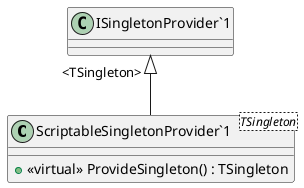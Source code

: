 @startuml
class "ScriptableSingletonProvider`1"<TSingleton> {
    + <<virtual>> ProvideSingleton() : TSingleton
}
"ISingletonProvider`1" "<TSingleton>" <|-- "ScriptableSingletonProvider`1"
@enduml

